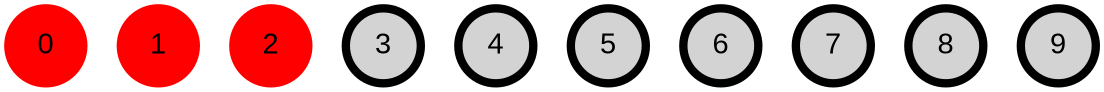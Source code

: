 graph my_graph {
node [ fontname = Arial, style="filled,setlinewidth(4)", shape=circle ]
node0 [ label = "0" color=red  ]
node1 [ label = "1" color=red  ]
node2 [ label = "2" color=red  ]
node3 [ label = "3" ]
node4 [ label = "4" ]
node5 [ label = "5" ]
node6 [ label = "6" ]
node7 [ label = "7" ]
node8 [ label = "8" ]
node9 [ label = "9" ]

}